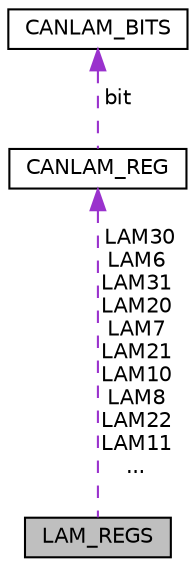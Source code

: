 digraph "LAM_REGS"
{
  edge [fontname="Helvetica",fontsize="10",labelfontname="Helvetica",labelfontsize="10"];
  node [fontname="Helvetica",fontsize="10",shape=record];
  Node1 [label="LAM_REGS",height=0.2,width=0.4,color="black", fillcolor="grey75", style="filled", fontcolor="black"];
  Node2 -> Node1 [dir="back",color="darkorchid3",fontsize="10",style="dashed",label=" LAM30\nLAM6\nLAM31\nLAM20\nLAM7\nLAM21\nLAM10\nLAM8\nLAM22\nLAM11\n..." ,fontname="Helvetica"];
  Node2 [label="CANLAM_REG",height=0.2,width=0.4,color="black", fillcolor="white", style="filled",URL="$union_c_a_n_l_a_m___r_e_g.html"];
  Node3 -> Node2 [dir="back",color="darkorchid3",fontsize="10",style="dashed",label=" bit" ,fontname="Helvetica"];
  Node3 [label="CANLAM_BITS",height=0.2,width=0.4,color="black", fillcolor="white", style="filled",URL="$struct_c_a_n_l_a_m___b_i_t_s.html"];
}
